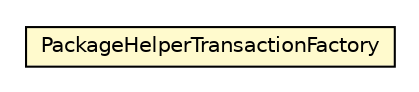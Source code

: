 #!/usr/local/bin/dot
#
# Class diagram 
# Generated by UMLGraph version 5.1 (http://www.umlgraph.org/)
#

digraph G {
	edge [fontname="Helvetica",fontsize=10,labelfontname="Helvetica",labelfontsize=10];
	node [fontname="Helvetica",fontsize=10,shape=plaintext];
	nodesep=0.25;
	ranksep=0.5;
	// org.androidtransfuse.processor.PackageHelperTransactionFactory
	c98219 [label=<<table title="org.androidtransfuse.processor.PackageHelperTransactionFactory" border="0" cellborder="1" cellspacing="0" cellpadding="2" port="p" bgcolor="lemonChiffon" href="./PackageHelperTransactionFactory.html">
		<tr><td><table border="0" cellspacing="0" cellpadding="1">
<tr><td align="center" balign="center"> PackageHelperTransactionFactory </td></tr>
		</table></td></tr>
		</table>>, fontname="Helvetica", fontcolor="black", fontsize=10.0];
}


